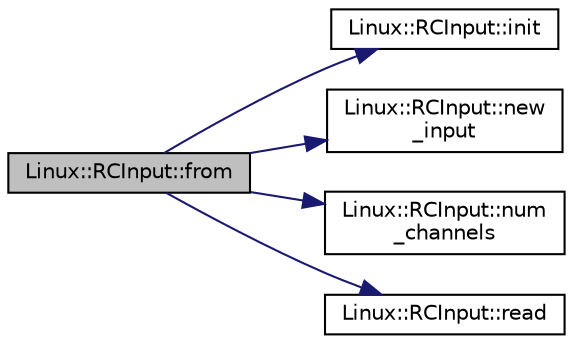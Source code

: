 digraph "Linux::RCInput::from"
{
 // INTERACTIVE_SVG=YES
  edge [fontname="Helvetica",fontsize="10",labelfontname="Helvetica",labelfontsize="10"];
  node [fontname="Helvetica",fontsize="10",shape=record];
  rankdir="LR";
  Node1 [label="Linux::RCInput::from",height=0.2,width=0.4,color="black", fillcolor="grey75", style="filled", fontcolor="black"];
  Node1 -> Node2 [color="midnightblue",fontsize="10",style="solid",fontname="Helvetica"];
  Node2 [label="Linux::RCInput::init",height=0.2,width=0.4,color="black", fillcolor="white", style="filled",URL="$classLinux_1_1RCInput.html#a469ad400a5e4a121e9972d8144b281b4"];
  Node1 -> Node3 [color="midnightblue",fontsize="10",style="solid",fontname="Helvetica"];
  Node3 [label="Linux::RCInput::new\l_input",height=0.2,width=0.4,color="black", fillcolor="white", style="filled",URL="$classLinux_1_1RCInput.html#a9beb9e92fa8709bd41dce55ac2029939"];
  Node1 -> Node4 [color="midnightblue",fontsize="10",style="solid",fontname="Helvetica"];
  Node4 [label="Linux::RCInput::num\l_channels",height=0.2,width=0.4,color="black", fillcolor="white", style="filled",URL="$classLinux_1_1RCInput.html#ae0c842fe20f3ca9338209497e5eceebe"];
  Node1 -> Node5 [color="midnightblue",fontsize="10",style="solid",fontname="Helvetica"];
  Node5 [label="Linux::RCInput::read",height=0.2,width=0.4,color="black", fillcolor="white", style="filled",URL="$classLinux_1_1RCInput.html#ad865be8e792e722630ccfbea1d06dd3e"];
}
